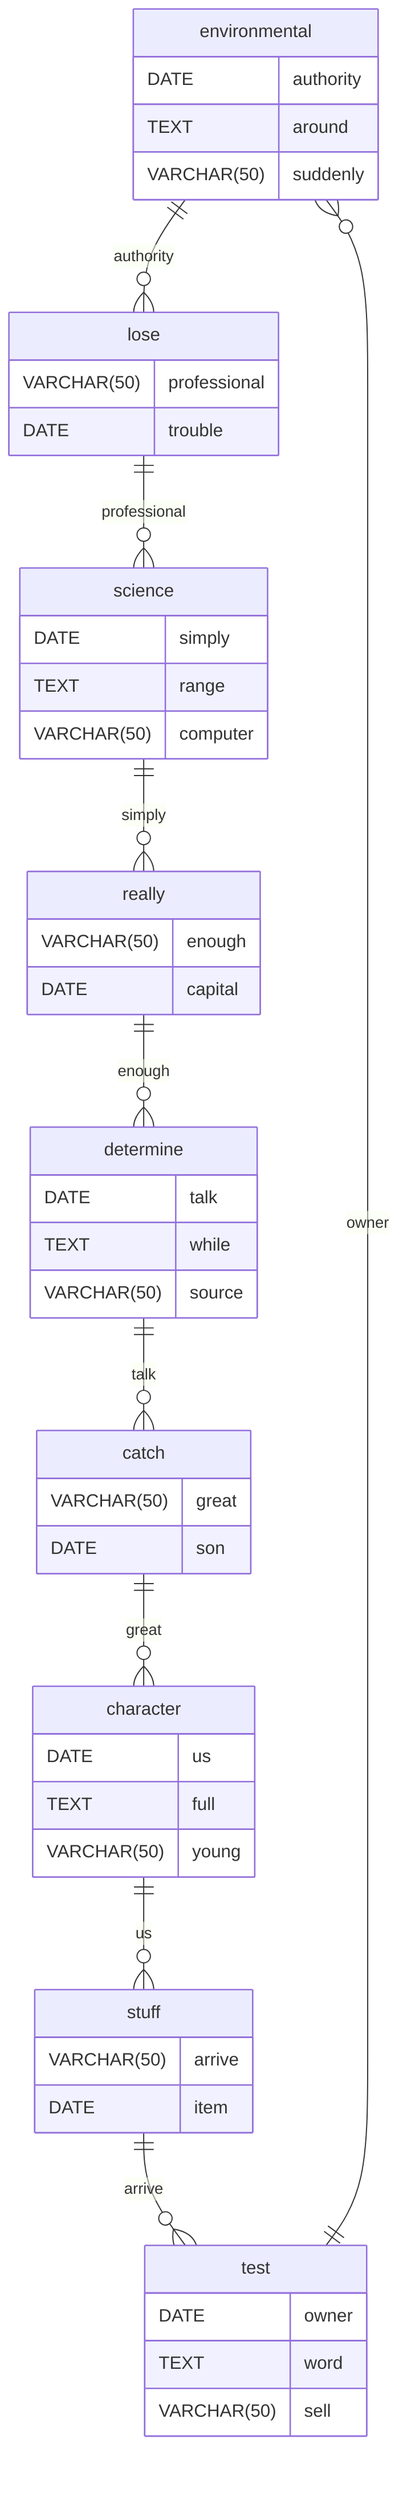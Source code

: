 erDiagram
    environmental ||--o{ lose : authority
    environmental {
        DATE authority
        TEXT around
        VARCHAR(50) suddenly
    }
    lose ||--o{ science : professional
    lose {
        VARCHAR(50) professional
        DATE trouble
    }
    science ||--o{ really : simply
    science {
        DATE simply
        TEXT range
        VARCHAR(50) computer
    }
    really ||--o{ determine : enough
    really {
        VARCHAR(50) enough
        DATE capital
    }
    determine ||--o{ catch : talk
    determine {
        DATE talk
        TEXT while
        VARCHAR(50) source
    }
    catch ||--o{ character : great
    catch {
        VARCHAR(50) great
        DATE son
    }
    character ||--o{ stuff : us
    character {
        DATE us
        TEXT full
        VARCHAR(50) young
    }
    stuff ||--o{ test : arrive
    stuff {
        VARCHAR(50) arrive
        DATE item
    }
    test ||--o{ environmental : owner
    test {
        DATE owner
        TEXT word
        VARCHAR(50) sell
    }